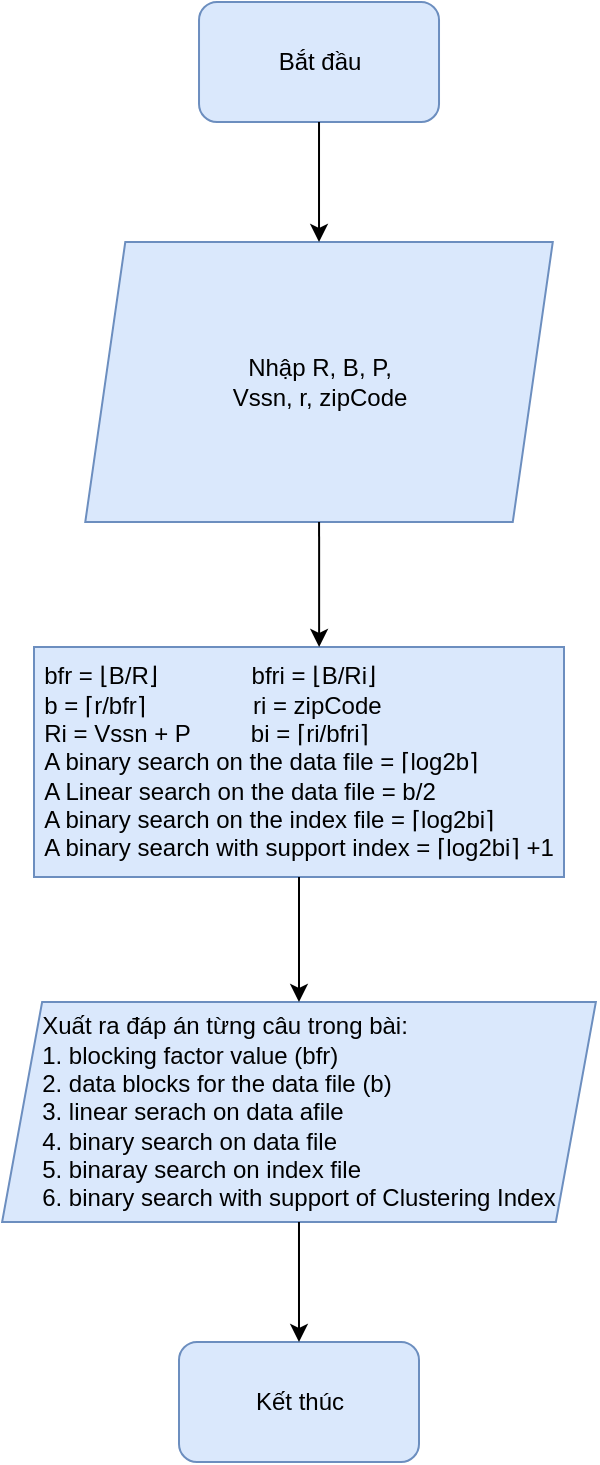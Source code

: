 <mxfile version="16.5.1" type="device"><diagram id="CRp3wrSZ4zTkJjni_525" name="Page-1"><mxGraphModel dx="1038" dy="689" grid="1" gridSize="10" guides="1" tooltips="1" connect="1" arrows="1" fold="1" page="1" pageScale="1" pageWidth="850" pageHeight="1100" math="0" shadow="0"><root><mxCell id="0"/><mxCell id="1" parent="0"/><mxCell id="e1soVzcTl73McZKFUhI4-3" value="Bắt đầu" style="rounded=1;whiteSpace=wrap;html=1;fillColor=#dae8fc;strokeColor=#6c8ebf;" parent="1" vertex="1"><mxGeometry x="342.51" y="170" width="120" height="60" as="geometry"/></mxCell><mxCell id="e1soVzcTl73McZKFUhI4-4" value="Nhập R, B, P,&lt;br&gt;Vssn, r, zipCode" style="shape=parallelogram;perimeter=parallelogramPerimeter;whiteSpace=wrap;html=1;fixedSize=1;fillColor=#dae8fc;strokeColor=#6c8ebf;" parent="1" vertex="1"><mxGeometry x="285.64" y="290" width="233.75" height="140" as="geometry"/></mxCell><mxCell id="e1soVzcTl73McZKFUhI4-5" value="&lt;div style=&quot;text-align: justify&quot;&gt;&lt;span&gt;bfr = ⌊B/R⌋&amp;nbsp;&amp;nbsp; &amp;nbsp; &amp;nbsp; &amp;nbsp; &amp;nbsp; &amp;nbsp; &amp;nbsp;bfri = ⌊B/Ri⌋&lt;/span&gt;&lt;br&gt;&lt;/div&gt;&lt;div style=&quot;text-align: justify&quot;&gt;&lt;span&gt;b = ⌈r/bfr⌉&amp;nbsp; &amp;nbsp; &amp;nbsp; &amp;nbsp; &amp;nbsp; &amp;nbsp; &amp;nbsp; &amp;nbsp; ri = zipCode&lt;/span&gt;&lt;/div&gt;&lt;div style=&quot;text-align: justify&quot;&gt;&lt;span&gt;Ri = Vssn + P&amp;nbsp; &amp;nbsp; &amp;nbsp; &amp;nbsp; &amp;nbsp;bi = ⌈ri/bfri⌉&lt;/span&gt;&lt;/div&gt;&lt;div style=&quot;text-align: justify&quot;&gt;&lt;span&gt;A binary search on the data file = ⌈log2b⌉&lt;/span&gt;&lt;/div&gt;&lt;div style=&quot;text-align: justify&quot;&gt;&lt;span&gt;A Linear search on the data file = b/2&lt;/span&gt;&lt;/div&gt;&lt;div style=&quot;text-align: justify&quot;&gt;&lt;span&gt;A binary search on the index file = ⌈log2bi⌉&lt;/span&gt;&lt;/div&gt;&lt;div style=&quot;text-align: justify&quot;&gt;&lt;span&gt;A binary search with support index = ⌈log2bi⌉ +1&lt;/span&gt;&lt;/div&gt;" style="rounded=0;whiteSpace=wrap;html=1;fillColor=#dae8fc;strokeColor=#6c8ebf;" parent="1" vertex="1"><mxGeometry x="260" y="492.5" width="265" height="115" as="geometry"/></mxCell><mxCell id="e1soVzcTl73McZKFUhI4-8" value="" style="endArrow=classic;html=1;rounded=0;" parent="1" source="e1soVzcTl73McZKFUhI4-3" target="e1soVzcTl73McZKFUhI4-4" edge="1"><mxGeometry width="50" height="50" relative="1" as="geometry"><mxPoint x="370" y="450" as="sourcePoint"/><mxPoint x="420" y="400" as="targetPoint"/></mxGeometry></mxCell><mxCell id="e1soVzcTl73McZKFUhI4-9" value="" style="endArrow=classic;html=1;rounded=0;entryX=0.538;entryY=0;entryDx=0;entryDy=0;entryPerimeter=0;" parent="1" source="e1soVzcTl73McZKFUhI4-4" target="e1soVzcTl73McZKFUhI4-5" edge="1"><mxGeometry width="50" height="50" relative="1" as="geometry"><mxPoint x="380" y="460.0" as="sourcePoint"/><mxPoint x="430" y="410.0" as="targetPoint"/></mxGeometry></mxCell><mxCell id="e1soVzcTl73McZKFUhI4-10" value="&lt;div style=&quot;text-align: justify&quot;&gt;&lt;span&gt;Xuất ra đáp án từng câu trong bài:&lt;/span&gt;&lt;/div&gt;&lt;div style=&quot;text-align: justify&quot;&gt;&lt;span&gt;1. blocking factor value (bfr)&lt;/span&gt;&lt;/div&gt;&lt;div style=&quot;text-align: justify&quot;&gt;&lt;span&gt;2. data blocks for the data file (b)&lt;/span&gt;&lt;/div&gt;&lt;div style=&quot;text-align: justify&quot;&gt;&lt;span&gt;3. linear serach on data afile&lt;/span&gt;&lt;/div&gt;&lt;div style=&quot;text-align: justify&quot;&gt;&lt;span&gt;4. binary search on data file&lt;/span&gt;&lt;/div&gt;&lt;div style=&quot;text-align: justify&quot;&gt;&lt;span&gt;5. binaray search on index file&lt;/span&gt;&lt;/div&gt;&lt;div style=&quot;text-align: justify&quot;&gt;&lt;span&gt;6. binary search with support of Clustering Index&lt;/span&gt;&lt;/div&gt;" style="shape=parallelogram;perimeter=parallelogramPerimeter;whiteSpace=wrap;html=1;fixedSize=1;fillColor=#dae8fc;strokeColor=#6c8ebf;align=center;" parent="1" vertex="1"><mxGeometry x="244.06" y="670" width="296.87" height="110" as="geometry"/></mxCell><mxCell id="e1soVzcTl73McZKFUhI4-11" value="" style="endArrow=classic;html=1;rounded=0;" parent="1" source="e1soVzcTl73McZKFUhI4-5" target="e1soVzcTl73McZKFUhI4-10" edge="1"><mxGeometry width="50" height="50" relative="1" as="geometry"><mxPoint x="412.538" y="460" as="sourcePoint"/><mxPoint x="412.57" y="502" as="targetPoint"/></mxGeometry></mxCell><mxCell id="e1soVzcTl73McZKFUhI4-12" value="Kết thúc" style="rounded=1;whiteSpace=wrap;html=1;fillColor=#dae8fc;strokeColor=#6c8ebf;" parent="1" vertex="1"><mxGeometry x="332.5" y="840" width="120" height="60" as="geometry"/></mxCell><mxCell id="e1soVzcTl73McZKFUhI4-13" value="" style="endArrow=classic;html=1;rounded=0;" parent="1" source="e1soVzcTl73McZKFUhI4-10" target="e1soVzcTl73McZKFUhI4-12" edge="1"><mxGeometry width="50" height="50" relative="1" as="geometry"><mxPoint x="402.498" y="617" as="sourcePoint"/><mxPoint x="402.497" y="680" as="targetPoint"/></mxGeometry></mxCell></root></mxGraphModel></diagram></mxfile>